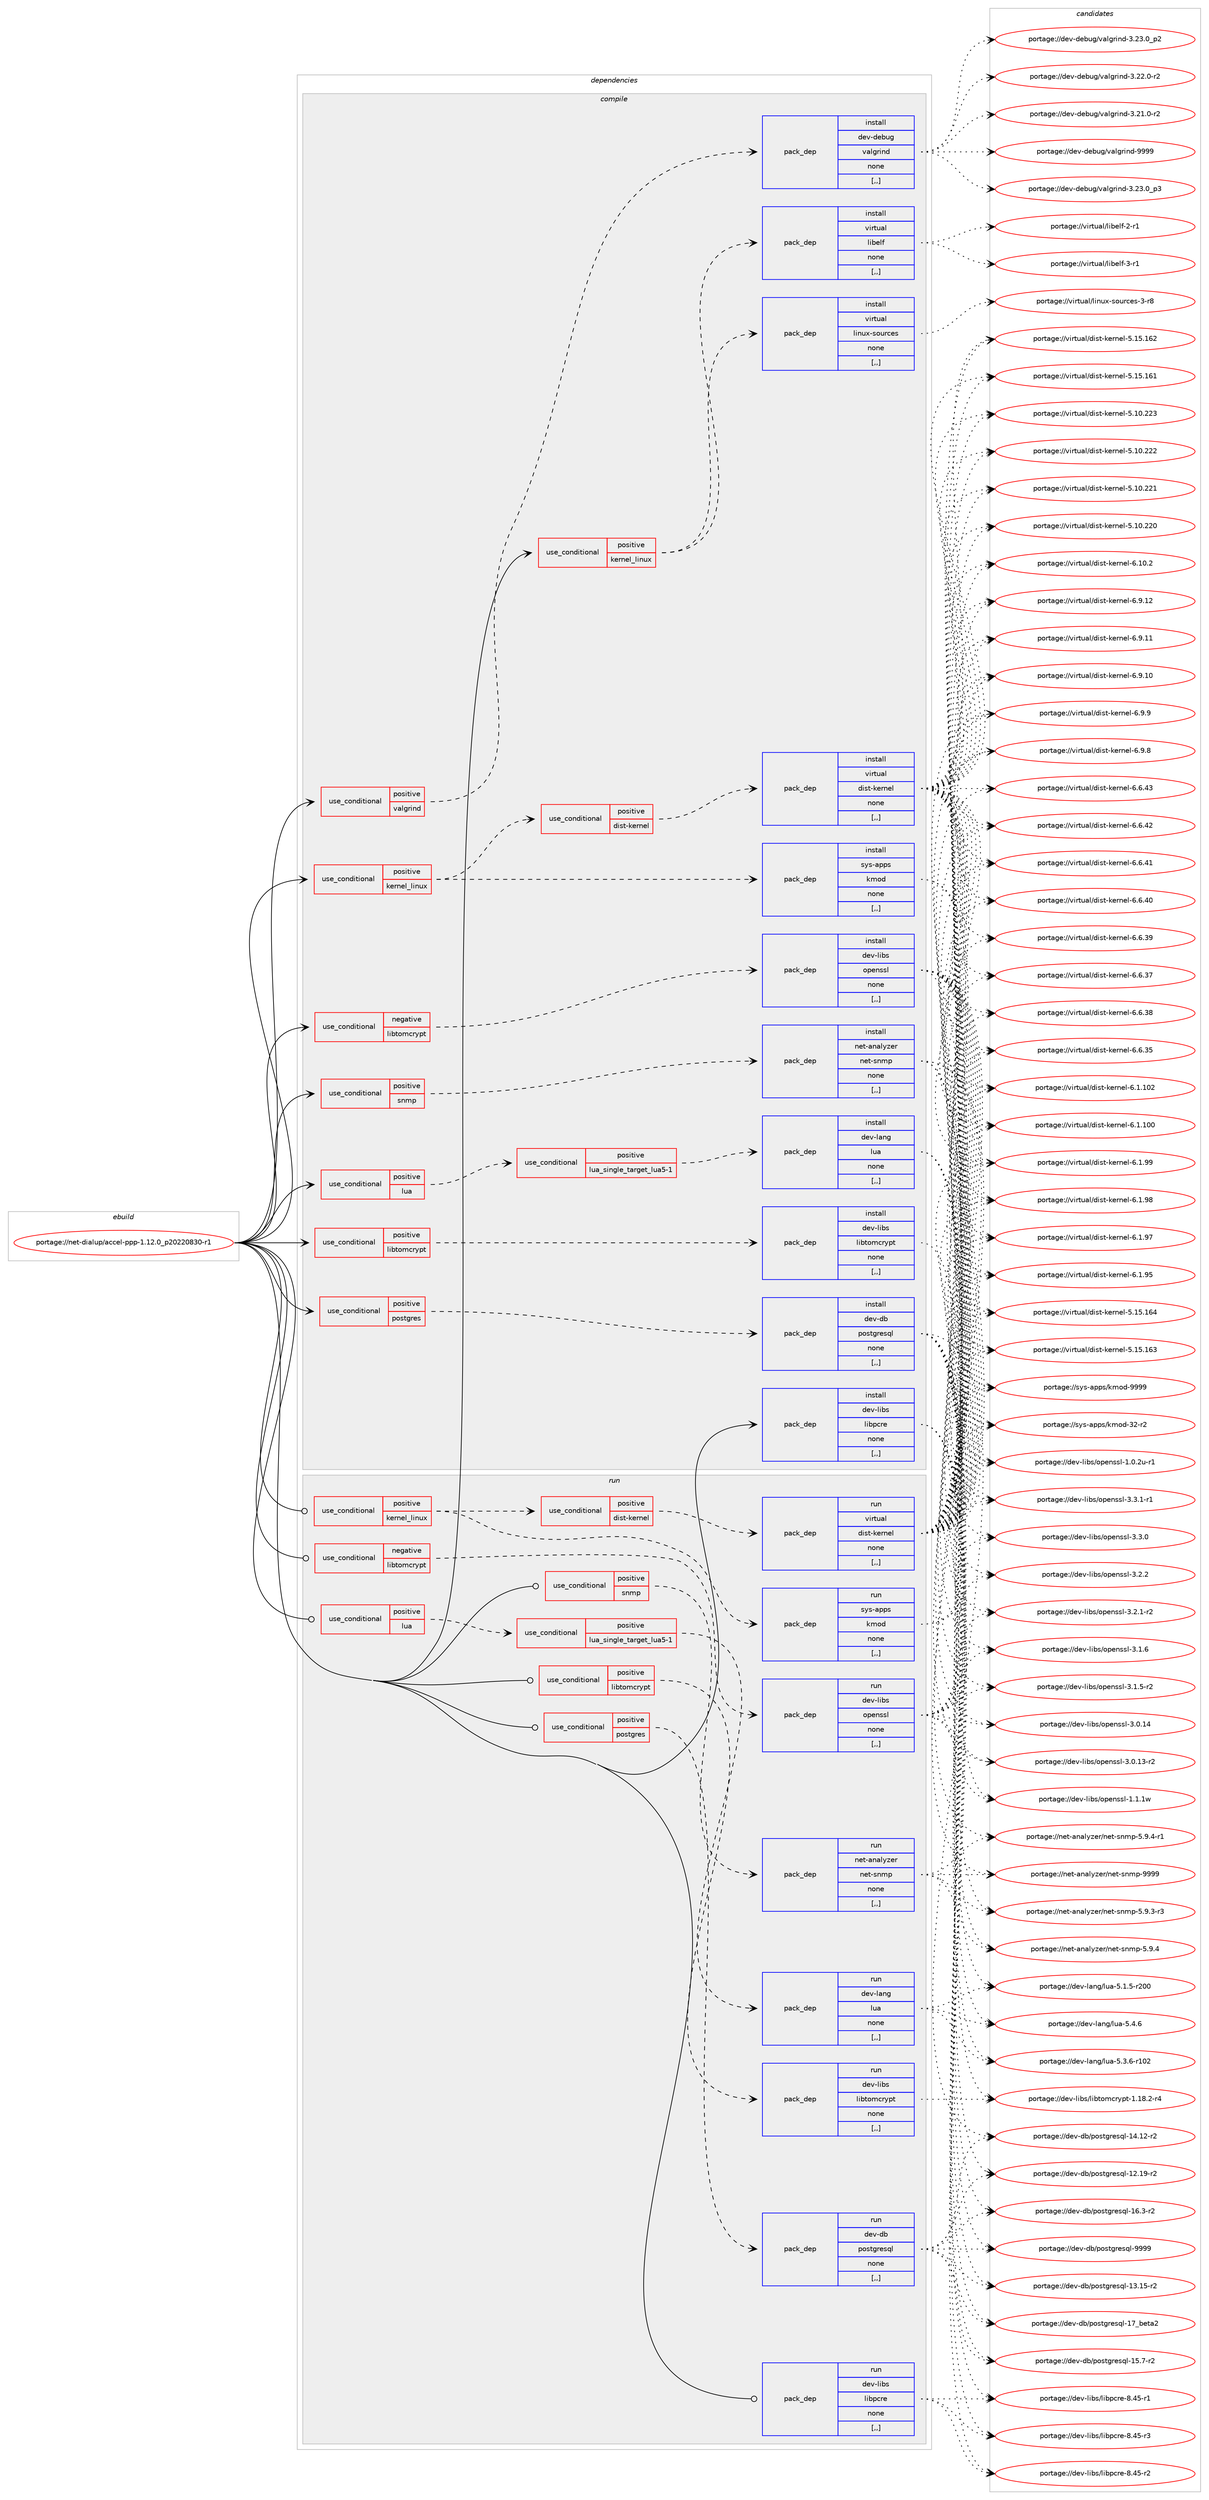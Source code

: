 digraph prolog {

# *************
# Graph options
# *************

newrank=true;
concentrate=true;
compound=true;
graph [rankdir=LR,fontname=Helvetica,fontsize=10,ranksep=1.5];#, ranksep=2.5, nodesep=0.2];
edge  [arrowhead=vee];
node  [fontname=Helvetica,fontsize=10];

# **********
# The ebuild
# **********

subgraph cluster_leftcol {
color=gray;
label=<<i>ebuild</i>>;
id [label="portage://net-dialup/accel-ppp-1.12.0_p20220830-r1", color=red, width=4, href="../net-dialup/accel-ppp-1.12.0_p20220830-r1.svg"];
}

# ****************
# The dependencies
# ****************

subgraph cluster_midcol {
color=gray;
label=<<i>dependencies</i>>;
subgraph cluster_compile {
fillcolor="#eeeeee";
style=filled;
label=<<i>compile</i>>;
subgraph cond88993 {
dependency344004 [label=<<TABLE BORDER="0" CELLBORDER="1" CELLSPACING="0" CELLPADDING="4"><TR><TD ROWSPAN="3" CELLPADDING="10">use_conditional</TD></TR><TR><TD>negative</TD></TR><TR><TD>libtomcrypt</TD></TR></TABLE>>, shape=none, color=red];
subgraph pack252420 {
dependency344005 [label=<<TABLE BORDER="0" CELLBORDER="1" CELLSPACING="0" CELLPADDING="4" WIDTH="220"><TR><TD ROWSPAN="6" CELLPADDING="30">pack_dep</TD></TR><TR><TD WIDTH="110">install</TD></TR><TR><TD>dev-libs</TD></TR><TR><TD>openssl</TD></TR><TR><TD>none</TD></TR><TR><TD>[,,]</TD></TR></TABLE>>, shape=none, color=blue];
}
dependency344004:e -> dependency344005:w [weight=20,style="dashed",arrowhead="vee"];
}
id:e -> dependency344004:w [weight=20,style="solid",arrowhead="vee"];
subgraph cond88994 {
dependency344006 [label=<<TABLE BORDER="0" CELLBORDER="1" CELLSPACING="0" CELLPADDING="4"><TR><TD ROWSPAN="3" CELLPADDING="10">use_conditional</TD></TR><TR><TD>positive</TD></TR><TR><TD>kernel_linux</TD></TR></TABLE>>, shape=none, color=red];
subgraph pack252421 {
dependency344007 [label=<<TABLE BORDER="0" CELLBORDER="1" CELLSPACING="0" CELLPADDING="4" WIDTH="220"><TR><TD ROWSPAN="6" CELLPADDING="30">pack_dep</TD></TR><TR><TD WIDTH="110">install</TD></TR><TR><TD>sys-apps</TD></TR><TR><TD>kmod</TD></TR><TR><TD>none</TD></TR><TR><TD>[,,]</TD></TR></TABLE>>, shape=none, color=blue];
}
dependency344006:e -> dependency344007:w [weight=20,style="dashed",arrowhead="vee"];
subgraph cond88995 {
dependency344008 [label=<<TABLE BORDER="0" CELLBORDER="1" CELLSPACING="0" CELLPADDING="4"><TR><TD ROWSPAN="3" CELLPADDING="10">use_conditional</TD></TR><TR><TD>positive</TD></TR><TR><TD>dist-kernel</TD></TR></TABLE>>, shape=none, color=red];
subgraph pack252422 {
dependency344009 [label=<<TABLE BORDER="0" CELLBORDER="1" CELLSPACING="0" CELLPADDING="4" WIDTH="220"><TR><TD ROWSPAN="6" CELLPADDING="30">pack_dep</TD></TR><TR><TD WIDTH="110">install</TD></TR><TR><TD>virtual</TD></TR><TR><TD>dist-kernel</TD></TR><TR><TD>none</TD></TR><TR><TD>[,,]</TD></TR></TABLE>>, shape=none, color=blue];
}
dependency344008:e -> dependency344009:w [weight=20,style="dashed",arrowhead="vee"];
}
dependency344006:e -> dependency344008:w [weight=20,style="dashed",arrowhead="vee"];
}
id:e -> dependency344006:w [weight=20,style="solid",arrowhead="vee"];
subgraph cond88996 {
dependency344010 [label=<<TABLE BORDER="0" CELLBORDER="1" CELLSPACING="0" CELLPADDING="4"><TR><TD ROWSPAN="3" CELLPADDING="10">use_conditional</TD></TR><TR><TD>positive</TD></TR><TR><TD>kernel_linux</TD></TR></TABLE>>, shape=none, color=red];
subgraph pack252423 {
dependency344011 [label=<<TABLE BORDER="0" CELLBORDER="1" CELLSPACING="0" CELLPADDING="4" WIDTH="220"><TR><TD ROWSPAN="6" CELLPADDING="30">pack_dep</TD></TR><TR><TD WIDTH="110">install</TD></TR><TR><TD>virtual</TD></TR><TR><TD>linux-sources</TD></TR><TR><TD>none</TD></TR><TR><TD>[,,]</TD></TR></TABLE>>, shape=none, color=blue];
}
dependency344010:e -> dependency344011:w [weight=20,style="dashed",arrowhead="vee"];
subgraph pack252424 {
dependency344012 [label=<<TABLE BORDER="0" CELLBORDER="1" CELLSPACING="0" CELLPADDING="4" WIDTH="220"><TR><TD ROWSPAN="6" CELLPADDING="30">pack_dep</TD></TR><TR><TD WIDTH="110">install</TD></TR><TR><TD>virtual</TD></TR><TR><TD>libelf</TD></TR><TR><TD>none</TD></TR><TR><TD>[,,]</TD></TR></TABLE>>, shape=none, color=blue];
}
dependency344010:e -> dependency344012:w [weight=20,style="dashed",arrowhead="vee"];
}
id:e -> dependency344010:w [weight=20,style="solid",arrowhead="vee"];
subgraph cond88997 {
dependency344013 [label=<<TABLE BORDER="0" CELLBORDER="1" CELLSPACING="0" CELLPADDING="4"><TR><TD ROWSPAN="3" CELLPADDING="10">use_conditional</TD></TR><TR><TD>positive</TD></TR><TR><TD>libtomcrypt</TD></TR></TABLE>>, shape=none, color=red];
subgraph pack252425 {
dependency344014 [label=<<TABLE BORDER="0" CELLBORDER="1" CELLSPACING="0" CELLPADDING="4" WIDTH="220"><TR><TD ROWSPAN="6" CELLPADDING="30">pack_dep</TD></TR><TR><TD WIDTH="110">install</TD></TR><TR><TD>dev-libs</TD></TR><TR><TD>libtomcrypt</TD></TR><TR><TD>none</TD></TR><TR><TD>[,,]</TD></TR></TABLE>>, shape=none, color=blue];
}
dependency344013:e -> dependency344014:w [weight=20,style="dashed",arrowhead="vee"];
}
id:e -> dependency344013:w [weight=20,style="solid",arrowhead="vee"];
subgraph cond88998 {
dependency344015 [label=<<TABLE BORDER="0" CELLBORDER="1" CELLSPACING="0" CELLPADDING="4"><TR><TD ROWSPAN="3" CELLPADDING="10">use_conditional</TD></TR><TR><TD>positive</TD></TR><TR><TD>lua</TD></TR></TABLE>>, shape=none, color=red];
subgraph cond88999 {
dependency344016 [label=<<TABLE BORDER="0" CELLBORDER="1" CELLSPACING="0" CELLPADDING="4"><TR><TD ROWSPAN="3" CELLPADDING="10">use_conditional</TD></TR><TR><TD>positive</TD></TR><TR><TD>lua_single_target_lua5-1</TD></TR></TABLE>>, shape=none, color=red];
subgraph pack252426 {
dependency344017 [label=<<TABLE BORDER="0" CELLBORDER="1" CELLSPACING="0" CELLPADDING="4" WIDTH="220"><TR><TD ROWSPAN="6" CELLPADDING="30">pack_dep</TD></TR><TR><TD WIDTH="110">install</TD></TR><TR><TD>dev-lang</TD></TR><TR><TD>lua</TD></TR><TR><TD>none</TD></TR><TR><TD>[,,]</TD></TR></TABLE>>, shape=none, color=blue];
}
dependency344016:e -> dependency344017:w [weight=20,style="dashed",arrowhead="vee"];
}
dependency344015:e -> dependency344016:w [weight=20,style="dashed",arrowhead="vee"];
}
id:e -> dependency344015:w [weight=20,style="solid",arrowhead="vee"];
subgraph cond89000 {
dependency344018 [label=<<TABLE BORDER="0" CELLBORDER="1" CELLSPACING="0" CELLPADDING="4"><TR><TD ROWSPAN="3" CELLPADDING="10">use_conditional</TD></TR><TR><TD>positive</TD></TR><TR><TD>postgres</TD></TR></TABLE>>, shape=none, color=red];
subgraph pack252427 {
dependency344019 [label=<<TABLE BORDER="0" CELLBORDER="1" CELLSPACING="0" CELLPADDING="4" WIDTH="220"><TR><TD ROWSPAN="6" CELLPADDING="30">pack_dep</TD></TR><TR><TD WIDTH="110">install</TD></TR><TR><TD>dev-db</TD></TR><TR><TD>postgresql</TD></TR><TR><TD>none</TD></TR><TR><TD>[,,]</TD></TR></TABLE>>, shape=none, color=blue];
}
dependency344018:e -> dependency344019:w [weight=20,style="dashed",arrowhead="vee"];
}
id:e -> dependency344018:w [weight=20,style="solid",arrowhead="vee"];
subgraph cond89001 {
dependency344020 [label=<<TABLE BORDER="0" CELLBORDER="1" CELLSPACING="0" CELLPADDING="4"><TR><TD ROWSPAN="3" CELLPADDING="10">use_conditional</TD></TR><TR><TD>positive</TD></TR><TR><TD>snmp</TD></TR></TABLE>>, shape=none, color=red];
subgraph pack252428 {
dependency344021 [label=<<TABLE BORDER="0" CELLBORDER="1" CELLSPACING="0" CELLPADDING="4" WIDTH="220"><TR><TD ROWSPAN="6" CELLPADDING="30">pack_dep</TD></TR><TR><TD WIDTH="110">install</TD></TR><TR><TD>net-analyzer</TD></TR><TR><TD>net-snmp</TD></TR><TR><TD>none</TD></TR><TR><TD>[,,]</TD></TR></TABLE>>, shape=none, color=blue];
}
dependency344020:e -> dependency344021:w [weight=20,style="dashed",arrowhead="vee"];
}
id:e -> dependency344020:w [weight=20,style="solid",arrowhead="vee"];
subgraph cond89002 {
dependency344022 [label=<<TABLE BORDER="0" CELLBORDER="1" CELLSPACING="0" CELLPADDING="4"><TR><TD ROWSPAN="3" CELLPADDING="10">use_conditional</TD></TR><TR><TD>positive</TD></TR><TR><TD>valgrind</TD></TR></TABLE>>, shape=none, color=red];
subgraph pack252429 {
dependency344023 [label=<<TABLE BORDER="0" CELLBORDER="1" CELLSPACING="0" CELLPADDING="4" WIDTH="220"><TR><TD ROWSPAN="6" CELLPADDING="30">pack_dep</TD></TR><TR><TD WIDTH="110">install</TD></TR><TR><TD>dev-debug</TD></TR><TR><TD>valgrind</TD></TR><TR><TD>none</TD></TR><TR><TD>[,,]</TD></TR></TABLE>>, shape=none, color=blue];
}
dependency344022:e -> dependency344023:w [weight=20,style="dashed",arrowhead="vee"];
}
id:e -> dependency344022:w [weight=20,style="solid",arrowhead="vee"];
subgraph pack252430 {
dependency344024 [label=<<TABLE BORDER="0" CELLBORDER="1" CELLSPACING="0" CELLPADDING="4" WIDTH="220"><TR><TD ROWSPAN="6" CELLPADDING="30">pack_dep</TD></TR><TR><TD WIDTH="110">install</TD></TR><TR><TD>dev-libs</TD></TR><TR><TD>libpcre</TD></TR><TR><TD>none</TD></TR><TR><TD>[,,]</TD></TR></TABLE>>, shape=none, color=blue];
}
id:e -> dependency344024:w [weight=20,style="solid",arrowhead="vee"];
}
subgraph cluster_compileandrun {
fillcolor="#eeeeee";
style=filled;
label=<<i>compile and run</i>>;
}
subgraph cluster_run {
fillcolor="#eeeeee";
style=filled;
label=<<i>run</i>>;
subgraph cond89003 {
dependency344025 [label=<<TABLE BORDER="0" CELLBORDER="1" CELLSPACING="0" CELLPADDING="4"><TR><TD ROWSPAN="3" CELLPADDING="10">use_conditional</TD></TR><TR><TD>negative</TD></TR><TR><TD>libtomcrypt</TD></TR></TABLE>>, shape=none, color=red];
subgraph pack252431 {
dependency344026 [label=<<TABLE BORDER="0" CELLBORDER="1" CELLSPACING="0" CELLPADDING="4" WIDTH="220"><TR><TD ROWSPAN="6" CELLPADDING="30">pack_dep</TD></TR><TR><TD WIDTH="110">run</TD></TR><TR><TD>dev-libs</TD></TR><TR><TD>openssl</TD></TR><TR><TD>none</TD></TR><TR><TD>[,,]</TD></TR></TABLE>>, shape=none, color=blue];
}
dependency344025:e -> dependency344026:w [weight=20,style="dashed",arrowhead="vee"];
}
id:e -> dependency344025:w [weight=20,style="solid",arrowhead="odot"];
subgraph cond89004 {
dependency344027 [label=<<TABLE BORDER="0" CELLBORDER="1" CELLSPACING="0" CELLPADDING="4"><TR><TD ROWSPAN="3" CELLPADDING="10">use_conditional</TD></TR><TR><TD>positive</TD></TR><TR><TD>kernel_linux</TD></TR></TABLE>>, shape=none, color=red];
subgraph pack252432 {
dependency344028 [label=<<TABLE BORDER="0" CELLBORDER="1" CELLSPACING="0" CELLPADDING="4" WIDTH="220"><TR><TD ROWSPAN="6" CELLPADDING="30">pack_dep</TD></TR><TR><TD WIDTH="110">run</TD></TR><TR><TD>sys-apps</TD></TR><TR><TD>kmod</TD></TR><TR><TD>none</TD></TR><TR><TD>[,,]</TD></TR></TABLE>>, shape=none, color=blue];
}
dependency344027:e -> dependency344028:w [weight=20,style="dashed",arrowhead="vee"];
subgraph cond89005 {
dependency344029 [label=<<TABLE BORDER="0" CELLBORDER="1" CELLSPACING="0" CELLPADDING="4"><TR><TD ROWSPAN="3" CELLPADDING="10">use_conditional</TD></TR><TR><TD>positive</TD></TR><TR><TD>dist-kernel</TD></TR></TABLE>>, shape=none, color=red];
subgraph pack252433 {
dependency344030 [label=<<TABLE BORDER="0" CELLBORDER="1" CELLSPACING="0" CELLPADDING="4" WIDTH="220"><TR><TD ROWSPAN="6" CELLPADDING="30">pack_dep</TD></TR><TR><TD WIDTH="110">run</TD></TR><TR><TD>virtual</TD></TR><TR><TD>dist-kernel</TD></TR><TR><TD>none</TD></TR><TR><TD>[,,]</TD></TR></TABLE>>, shape=none, color=blue];
}
dependency344029:e -> dependency344030:w [weight=20,style="dashed",arrowhead="vee"];
}
dependency344027:e -> dependency344029:w [weight=20,style="dashed",arrowhead="vee"];
}
id:e -> dependency344027:w [weight=20,style="solid",arrowhead="odot"];
subgraph cond89006 {
dependency344031 [label=<<TABLE BORDER="0" CELLBORDER="1" CELLSPACING="0" CELLPADDING="4"><TR><TD ROWSPAN="3" CELLPADDING="10">use_conditional</TD></TR><TR><TD>positive</TD></TR><TR><TD>libtomcrypt</TD></TR></TABLE>>, shape=none, color=red];
subgraph pack252434 {
dependency344032 [label=<<TABLE BORDER="0" CELLBORDER="1" CELLSPACING="0" CELLPADDING="4" WIDTH="220"><TR><TD ROWSPAN="6" CELLPADDING="30">pack_dep</TD></TR><TR><TD WIDTH="110">run</TD></TR><TR><TD>dev-libs</TD></TR><TR><TD>libtomcrypt</TD></TR><TR><TD>none</TD></TR><TR><TD>[,,]</TD></TR></TABLE>>, shape=none, color=blue];
}
dependency344031:e -> dependency344032:w [weight=20,style="dashed",arrowhead="vee"];
}
id:e -> dependency344031:w [weight=20,style="solid",arrowhead="odot"];
subgraph cond89007 {
dependency344033 [label=<<TABLE BORDER="0" CELLBORDER="1" CELLSPACING="0" CELLPADDING="4"><TR><TD ROWSPAN="3" CELLPADDING="10">use_conditional</TD></TR><TR><TD>positive</TD></TR><TR><TD>lua</TD></TR></TABLE>>, shape=none, color=red];
subgraph cond89008 {
dependency344034 [label=<<TABLE BORDER="0" CELLBORDER="1" CELLSPACING="0" CELLPADDING="4"><TR><TD ROWSPAN="3" CELLPADDING="10">use_conditional</TD></TR><TR><TD>positive</TD></TR><TR><TD>lua_single_target_lua5-1</TD></TR></TABLE>>, shape=none, color=red];
subgraph pack252435 {
dependency344035 [label=<<TABLE BORDER="0" CELLBORDER="1" CELLSPACING="0" CELLPADDING="4" WIDTH="220"><TR><TD ROWSPAN="6" CELLPADDING="30">pack_dep</TD></TR><TR><TD WIDTH="110">run</TD></TR><TR><TD>dev-lang</TD></TR><TR><TD>lua</TD></TR><TR><TD>none</TD></TR><TR><TD>[,,]</TD></TR></TABLE>>, shape=none, color=blue];
}
dependency344034:e -> dependency344035:w [weight=20,style="dashed",arrowhead="vee"];
}
dependency344033:e -> dependency344034:w [weight=20,style="dashed",arrowhead="vee"];
}
id:e -> dependency344033:w [weight=20,style="solid",arrowhead="odot"];
subgraph cond89009 {
dependency344036 [label=<<TABLE BORDER="0" CELLBORDER="1" CELLSPACING="0" CELLPADDING="4"><TR><TD ROWSPAN="3" CELLPADDING="10">use_conditional</TD></TR><TR><TD>positive</TD></TR><TR><TD>postgres</TD></TR></TABLE>>, shape=none, color=red];
subgraph pack252436 {
dependency344037 [label=<<TABLE BORDER="0" CELLBORDER="1" CELLSPACING="0" CELLPADDING="4" WIDTH="220"><TR><TD ROWSPAN="6" CELLPADDING="30">pack_dep</TD></TR><TR><TD WIDTH="110">run</TD></TR><TR><TD>dev-db</TD></TR><TR><TD>postgresql</TD></TR><TR><TD>none</TD></TR><TR><TD>[,,]</TD></TR></TABLE>>, shape=none, color=blue];
}
dependency344036:e -> dependency344037:w [weight=20,style="dashed",arrowhead="vee"];
}
id:e -> dependency344036:w [weight=20,style="solid",arrowhead="odot"];
subgraph cond89010 {
dependency344038 [label=<<TABLE BORDER="0" CELLBORDER="1" CELLSPACING="0" CELLPADDING="4"><TR><TD ROWSPAN="3" CELLPADDING="10">use_conditional</TD></TR><TR><TD>positive</TD></TR><TR><TD>snmp</TD></TR></TABLE>>, shape=none, color=red];
subgraph pack252437 {
dependency344039 [label=<<TABLE BORDER="0" CELLBORDER="1" CELLSPACING="0" CELLPADDING="4" WIDTH="220"><TR><TD ROWSPAN="6" CELLPADDING="30">pack_dep</TD></TR><TR><TD WIDTH="110">run</TD></TR><TR><TD>net-analyzer</TD></TR><TR><TD>net-snmp</TD></TR><TR><TD>none</TD></TR><TR><TD>[,,]</TD></TR></TABLE>>, shape=none, color=blue];
}
dependency344038:e -> dependency344039:w [weight=20,style="dashed",arrowhead="vee"];
}
id:e -> dependency344038:w [weight=20,style="solid",arrowhead="odot"];
subgraph pack252438 {
dependency344040 [label=<<TABLE BORDER="0" CELLBORDER="1" CELLSPACING="0" CELLPADDING="4" WIDTH="220"><TR><TD ROWSPAN="6" CELLPADDING="30">pack_dep</TD></TR><TR><TD WIDTH="110">run</TD></TR><TR><TD>dev-libs</TD></TR><TR><TD>libpcre</TD></TR><TR><TD>none</TD></TR><TR><TD>[,,]</TD></TR></TABLE>>, shape=none, color=blue];
}
id:e -> dependency344040:w [weight=20,style="solid",arrowhead="odot"];
}
}

# **************
# The candidates
# **************

subgraph cluster_choices {
rank=same;
color=gray;
label=<<i>candidates</i>>;

subgraph choice252420 {
color=black;
nodesep=1;
choice1001011184510810598115471111121011101151151084551465146494511449 [label="portage://dev-libs/openssl-3.3.1-r1", color=red, width=4,href="../dev-libs/openssl-3.3.1-r1.svg"];
choice100101118451081059811547111112101110115115108455146514648 [label="portage://dev-libs/openssl-3.3.0", color=red, width=4,href="../dev-libs/openssl-3.3.0.svg"];
choice100101118451081059811547111112101110115115108455146504650 [label="portage://dev-libs/openssl-3.2.2", color=red, width=4,href="../dev-libs/openssl-3.2.2.svg"];
choice1001011184510810598115471111121011101151151084551465046494511450 [label="portage://dev-libs/openssl-3.2.1-r2", color=red, width=4,href="../dev-libs/openssl-3.2.1-r2.svg"];
choice100101118451081059811547111112101110115115108455146494654 [label="portage://dev-libs/openssl-3.1.6", color=red, width=4,href="../dev-libs/openssl-3.1.6.svg"];
choice1001011184510810598115471111121011101151151084551464946534511450 [label="portage://dev-libs/openssl-3.1.5-r2", color=red, width=4,href="../dev-libs/openssl-3.1.5-r2.svg"];
choice10010111845108105981154711111210111011511510845514648464952 [label="portage://dev-libs/openssl-3.0.14", color=red, width=4,href="../dev-libs/openssl-3.0.14.svg"];
choice100101118451081059811547111112101110115115108455146484649514511450 [label="portage://dev-libs/openssl-3.0.13-r2", color=red, width=4,href="../dev-libs/openssl-3.0.13-r2.svg"];
choice100101118451081059811547111112101110115115108454946494649119 [label="portage://dev-libs/openssl-1.1.1w", color=red, width=4,href="../dev-libs/openssl-1.1.1w.svg"];
choice1001011184510810598115471111121011101151151084549464846501174511449 [label="portage://dev-libs/openssl-1.0.2u-r1", color=red, width=4,href="../dev-libs/openssl-1.0.2u-r1.svg"];
dependency344005:e -> choice1001011184510810598115471111121011101151151084551465146494511449:w [style=dotted,weight="100"];
dependency344005:e -> choice100101118451081059811547111112101110115115108455146514648:w [style=dotted,weight="100"];
dependency344005:e -> choice100101118451081059811547111112101110115115108455146504650:w [style=dotted,weight="100"];
dependency344005:e -> choice1001011184510810598115471111121011101151151084551465046494511450:w [style=dotted,weight="100"];
dependency344005:e -> choice100101118451081059811547111112101110115115108455146494654:w [style=dotted,weight="100"];
dependency344005:e -> choice1001011184510810598115471111121011101151151084551464946534511450:w [style=dotted,weight="100"];
dependency344005:e -> choice10010111845108105981154711111210111011511510845514648464952:w [style=dotted,weight="100"];
dependency344005:e -> choice100101118451081059811547111112101110115115108455146484649514511450:w [style=dotted,weight="100"];
dependency344005:e -> choice100101118451081059811547111112101110115115108454946494649119:w [style=dotted,weight="100"];
dependency344005:e -> choice1001011184510810598115471111121011101151151084549464846501174511449:w [style=dotted,weight="100"];
}
subgraph choice252421 {
color=black;
nodesep=1;
choice1151211154597112112115471071091111004557575757 [label="portage://sys-apps/kmod-9999", color=red, width=4,href="../sys-apps/kmod-9999.svg"];
choice1151211154597112112115471071091111004551504511450 [label="portage://sys-apps/kmod-32-r2", color=red, width=4,href="../sys-apps/kmod-32-r2.svg"];
dependency344007:e -> choice1151211154597112112115471071091111004557575757:w [style=dotted,weight="100"];
dependency344007:e -> choice1151211154597112112115471071091111004551504511450:w [style=dotted,weight="100"];
}
subgraph choice252422 {
color=black;
nodesep=1;
choice11810511411611797108471001051151164510710111411010110845544649484650 [label="portage://virtual/dist-kernel-6.10.2", color=red, width=4,href="../virtual/dist-kernel-6.10.2.svg"];
choice11810511411611797108471001051151164510710111411010110845544657464950 [label="portage://virtual/dist-kernel-6.9.12", color=red, width=4,href="../virtual/dist-kernel-6.9.12.svg"];
choice11810511411611797108471001051151164510710111411010110845544657464949 [label="portage://virtual/dist-kernel-6.9.11", color=red, width=4,href="../virtual/dist-kernel-6.9.11.svg"];
choice11810511411611797108471001051151164510710111411010110845544657464948 [label="portage://virtual/dist-kernel-6.9.10", color=red, width=4,href="../virtual/dist-kernel-6.9.10.svg"];
choice118105114116117971084710010511511645107101114110101108455446574657 [label="portage://virtual/dist-kernel-6.9.9", color=red, width=4,href="../virtual/dist-kernel-6.9.9.svg"];
choice118105114116117971084710010511511645107101114110101108455446574656 [label="portage://virtual/dist-kernel-6.9.8", color=red, width=4,href="../virtual/dist-kernel-6.9.8.svg"];
choice11810511411611797108471001051151164510710111411010110845544654465251 [label="portage://virtual/dist-kernel-6.6.43", color=red, width=4,href="../virtual/dist-kernel-6.6.43.svg"];
choice11810511411611797108471001051151164510710111411010110845544654465250 [label="portage://virtual/dist-kernel-6.6.42", color=red, width=4,href="../virtual/dist-kernel-6.6.42.svg"];
choice11810511411611797108471001051151164510710111411010110845544654465249 [label="portage://virtual/dist-kernel-6.6.41", color=red, width=4,href="../virtual/dist-kernel-6.6.41.svg"];
choice11810511411611797108471001051151164510710111411010110845544654465248 [label="portage://virtual/dist-kernel-6.6.40", color=red, width=4,href="../virtual/dist-kernel-6.6.40.svg"];
choice11810511411611797108471001051151164510710111411010110845544654465157 [label="portage://virtual/dist-kernel-6.6.39", color=red, width=4,href="../virtual/dist-kernel-6.6.39.svg"];
choice11810511411611797108471001051151164510710111411010110845544654465156 [label="portage://virtual/dist-kernel-6.6.38", color=red, width=4,href="../virtual/dist-kernel-6.6.38.svg"];
choice11810511411611797108471001051151164510710111411010110845544654465155 [label="portage://virtual/dist-kernel-6.6.37", color=red, width=4,href="../virtual/dist-kernel-6.6.37.svg"];
choice11810511411611797108471001051151164510710111411010110845544654465153 [label="portage://virtual/dist-kernel-6.6.35", color=red, width=4,href="../virtual/dist-kernel-6.6.35.svg"];
choice1181051141161179710847100105115116451071011141101011084554464946494850 [label="portage://virtual/dist-kernel-6.1.102", color=red, width=4,href="../virtual/dist-kernel-6.1.102.svg"];
choice1181051141161179710847100105115116451071011141101011084554464946494848 [label="portage://virtual/dist-kernel-6.1.100", color=red, width=4,href="../virtual/dist-kernel-6.1.100.svg"];
choice11810511411611797108471001051151164510710111411010110845544649465757 [label="portage://virtual/dist-kernel-6.1.99", color=red, width=4,href="../virtual/dist-kernel-6.1.99.svg"];
choice11810511411611797108471001051151164510710111411010110845544649465756 [label="portage://virtual/dist-kernel-6.1.98", color=red, width=4,href="../virtual/dist-kernel-6.1.98.svg"];
choice11810511411611797108471001051151164510710111411010110845544649465755 [label="portage://virtual/dist-kernel-6.1.97", color=red, width=4,href="../virtual/dist-kernel-6.1.97.svg"];
choice11810511411611797108471001051151164510710111411010110845544649465753 [label="portage://virtual/dist-kernel-6.1.95", color=red, width=4,href="../virtual/dist-kernel-6.1.95.svg"];
choice118105114116117971084710010511511645107101114110101108455346495346495452 [label="portage://virtual/dist-kernel-5.15.164", color=red, width=4,href="../virtual/dist-kernel-5.15.164.svg"];
choice118105114116117971084710010511511645107101114110101108455346495346495451 [label="portage://virtual/dist-kernel-5.15.163", color=red, width=4,href="../virtual/dist-kernel-5.15.163.svg"];
choice118105114116117971084710010511511645107101114110101108455346495346495450 [label="portage://virtual/dist-kernel-5.15.162", color=red, width=4,href="../virtual/dist-kernel-5.15.162.svg"];
choice118105114116117971084710010511511645107101114110101108455346495346495449 [label="portage://virtual/dist-kernel-5.15.161", color=red, width=4,href="../virtual/dist-kernel-5.15.161.svg"];
choice118105114116117971084710010511511645107101114110101108455346494846505051 [label="portage://virtual/dist-kernel-5.10.223", color=red, width=4,href="../virtual/dist-kernel-5.10.223.svg"];
choice118105114116117971084710010511511645107101114110101108455346494846505050 [label="portage://virtual/dist-kernel-5.10.222", color=red, width=4,href="../virtual/dist-kernel-5.10.222.svg"];
choice118105114116117971084710010511511645107101114110101108455346494846505049 [label="portage://virtual/dist-kernel-5.10.221", color=red, width=4,href="../virtual/dist-kernel-5.10.221.svg"];
choice118105114116117971084710010511511645107101114110101108455346494846505048 [label="portage://virtual/dist-kernel-5.10.220", color=red, width=4,href="../virtual/dist-kernel-5.10.220.svg"];
dependency344009:e -> choice11810511411611797108471001051151164510710111411010110845544649484650:w [style=dotted,weight="100"];
dependency344009:e -> choice11810511411611797108471001051151164510710111411010110845544657464950:w [style=dotted,weight="100"];
dependency344009:e -> choice11810511411611797108471001051151164510710111411010110845544657464949:w [style=dotted,weight="100"];
dependency344009:e -> choice11810511411611797108471001051151164510710111411010110845544657464948:w [style=dotted,weight="100"];
dependency344009:e -> choice118105114116117971084710010511511645107101114110101108455446574657:w [style=dotted,weight="100"];
dependency344009:e -> choice118105114116117971084710010511511645107101114110101108455446574656:w [style=dotted,weight="100"];
dependency344009:e -> choice11810511411611797108471001051151164510710111411010110845544654465251:w [style=dotted,weight="100"];
dependency344009:e -> choice11810511411611797108471001051151164510710111411010110845544654465250:w [style=dotted,weight="100"];
dependency344009:e -> choice11810511411611797108471001051151164510710111411010110845544654465249:w [style=dotted,weight="100"];
dependency344009:e -> choice11810511411611797108471001051151164510710111411010110845544654465248:w [style=dotted,weight="100"];
dependency344009:e -> choice11810511411611797108471001051151164510710111411010110845544654465157:w [style=dotted,weight="100"];
dependency344009:e -> choice11810511411611797108471001051151164510710111411010110845544654465156:w [style=dotted,weight="100"];
dependency344009:e -> choice11810511411611797108471001051151164510710111411010110845544654465155:w [style=dotted,weight="100"];
dependency344009:e -> choice11810511411611797108471001051151164510710111411010110845544654465153:w [style=dotted,weight="100"];
dependency344009:e -> choice1181051141161179710847100105115116451071011141101011084554464946494850:w [style=dotted,weight="100"];
dependency344009:e -> choice1181051141161179710847100105115116451071011141101011084554464946494848:w [style=dotted,weight="100"];
dependency344009:e -> choice11810511411611797108471001051151164510710111411010110845544649465757:w [style=dotted,weight="100"];
dependency344009:e -> choice11810511411611797108471001051151164510710111411010110845544649465756:w [style=dotted,weight="100"];
dependency344009:e -> choice11810511411611797108471001051151164510710111411010110845544649465755:w [style=dotted,weight="100"];
dependency344009:e -> choice11810511411611797108471001051151164510710111411010110845544649465753:w [style=dotted,weight="100"];
dependency344009:e -> choice118105114116117971084710010511511645107101114110101108455346495346495452:w [style=dotted,weight="100"];
dependency344009:e -> choice118105114116117971084710010511511645107101114110101108455346495346495451:w [style=dotted,weight="100"];
dependency344009:e -> choice118105114116117971084710010511511645107101114110101108455346495346495450:w [style=dotted,weight="100"];
dependency344009:e -> choice118105114116117971084710010511511645107101114110101108455346495346495449:w [style=dotted,weight="100"];
dependency344009:e -> choice118105114116117971084710010511511645107101114110101108455346494846505051:w [style=dotted,weight="100"];
dependency344009:e -> choice118105114116117971084710010511511645107101114110101108455346494846505050:w [style=dotted,weight="100"];
dependency344009:e -> choice118105114116117971084710010511511645107101114110101108455346494846505049:w [style=dotted,weight="100"];
dependency344009:e -> choice118105114116117971084710010511511645107101114110101108455346494846505048:w [style=dotted,weight="100"];
}
subgraph choice252423 {
color=black;
nodesep=1;
choice1181051141161179710847108105110117120451151111171149910111545514511456 [label="portage://virtual/linux-sources-3-r8", color=red, width=4,href="../virtual/linux-sources-3-r8.svg"];
dependency344011:e -> choice1181051141161179710847108105110117120451151111171149910111545514511456:w [style=dotted,weight="100"];
}
subgraph choice252424 {
color=black;
nodesep=1;
choice11810511411611797108471081059810110810245514511449 [label="portage://virtual/libelf-3-r1", color=red, width=4,href="../virtual/libelf-3-r1.svg"];
choice11810511411611797108471081059810110810245504511449 [label="portage://virtual/libelf-2-r1", color=red, width=4,href="../virtual/libelf-2-r1.svg"];
dependency344012:e -> choice11810511411611797108471081059810110810245514511449:w [style=dotted,weight="100"];
dependency344012:e -> choice11810511411611797108471081059810110810245504511449:w [style=dotted,weight="100"];
}
subgraph choice252425 {
color=black;
nodesep=1;
choice1001011184510810598115471081059811611110999114121112116454946495646504511452 [label="portage://dev-libs/libtomcrypt-1.18.2-r4", color=red, width=4,href="../dev-libs/libtomcrypt-1.18.2-r4.svg"];
dependency344014:e -> choice1001011184510810598115471081059811611110999114121112116454946495646504511452:w [style=dotted,weight="100"];
}
subgraph choice252426 {
color=black;
nodesep=1;
choice10010111845108971101034710811797455346524654 [label="portage://dev-lang/lua-5.4.6", color=red, width=4,href="../dev-lang/lua-5.4.6.svg"];
choice1001011184510897110103471081179745534651465445114494850 [label="portage://dev-lang/lua-5.3.6-r102", color=red, width=4,href="../dev-lang/lua-5.3.6-r102.svg"];
choice1001011184510897110103471081179745534649465345114504848 [label="portage://dev-lang/lua-5.1.5-r200", color=red, width=4,href="../dev-lang/lua-5.1.5-r200.svg"];
dependency344017:e -> choice10010111845108971101034710811797455346524654:w [style=dotted,weight="100"];
dependency344017:e -> choice1001011184510897110103471081179745534651465445114494850:w [style=dotted,weight="100"];
dependency344017:e -> choice1001011184510897110103471081179745534649465345114504848:w [style=dotted,weight="100"];
}
subgraph choice252427 {
color=black;
nodesep=1;
choice1001011184510098471121111151161031141011151131084557575757 [label="portage://dev-db/postgresql-9999", color=red, width=4,href="../dev-db/postgresql-9999.svg"];
choice10010111845100984711211111511610311410111511310845495595981011169750 [label="portage://dev-db/postgresql-17_beta2", color=red, width=4,href="../dev-db/postgresql-17_beta2.svg"];
choice10010111845100984711211111511610311410111511310845495446514511450 [label="portage://dev-db/postgresql-16.3-r2", color=red, width=4,href="../dev-db/postgresql-16.3-r2.svg"];
choice10010111845100984711211111511610311410111511310845495346554511450 [label="portage://dev-db/postgresql-15.7-r2", color=red, width=4,href="../dev-db/postgresql-15.7-r2.svg"];
choice1001011184510098471121111151161031141011151131084549524649504511450 [label="portage://dev-db/postgresql-14.12-r2", color=red, width=4,href="../dev-db/postgresql-14.12-r2.svg"];
choice1001011184510098471121111151161031141011151131084549514649534511450 [label="portage://dev-db/postgresql-13.15-r2", color=red, width=4,href="../dev-db/postgresql-13.15-r2.svg"];
choice1001011184510098471121111151161031141011151131084549504649574511450 [label="portage://dev-db/postgresql-12.19-r2", color=red, width=4,href="../dev-db/postgresql-12.19-r2.svg"];
dependency344019:e -> choice1001011184510098471121111151161031141011151131084557575757:w [style=dotted,weight="100"];
dependency344019:e -> choice10010111845100984711211111511610311410111511310845495595981011169750:w [style=dotted,weight="100"];
dependency344019:e -> choice10010111845100984711211111511610311410111511310845495446514511450:w [style=dotted,weight="100"];
dependency344019:e -> choice10010111845100984711211111511610311410111511310845495346554511450:w [style=dotted,weight="100"];
dependency344019:e -> choice1001011184510098471121111151161031141011151131084549524649504511450:w [style=dotted,weight="100"];
dependency344019:e -> choice1001011184510098471121111151161031141011151131084549514649534511450:w [style=dotted,weight="100"];
dependency344019:e -> choice1001011184510098471121111151161031141011151131084549504649574511450:w [style=dotted,weight="100"];
}
subgraph choice252428 {
color=black;
nodesep=1;
choice11010111645971109710812112210111447110101116451151101091124557575757 [label="portage://net-analyzer/net-snmp-9999", color=red, width=4,href="../net-analyzer/net-snmp-9999.svg"];
choice11010111645971109710812112210111447110101116451151101091124553465746524511449 [label="portage://net-analyzer/net-snmp-5.9.4-r1", color=red, width=4,href="../net-analyzer/net-snmp-5.9.4-r1.svg"];
choice1101011164597110971081211221011144711010111645115110109112455346574652 [label="portage://net-analyzer/net-snmp-5.9.4", color=red, width=4,href="../net-analyzer/net-snmp-5.9.4.svg"];
choice11010111645971109710812112210111447110101116451151101091124553465746514511451 [label="portage://net-analyzer/net-snmp-5.9.3-r3", color=red, width=4,href="../net-analyzer/net-snmp-5.9.3-r3.svg"];
dependency344021:e -> choice11010111645971109710812112210111447110101116451151101091124557575757:w [style=dotted,weight="100"];
dependency344021:e -> choice11010111645971109710812112210111447110101116451151101091124553465746524511449:w [style=dotted,weight="100"];
dependency344021:e -> choice1101011164597110971081211221011144711010111645115110109112455346574652:w [style=dotted,weight="100"];
dependency344021:e -> choice11010111645971109710812112210111447110101116451151101091124553465746514511451:w [style=dotted,weight="100"];
}
subgraph choice252429 {
color=black;
nodesep=1;
choice100101118451001019811710347118971081031141051101004557575757 [label="portage://dev-debug/valgrind-9999", color=red, width=4,href="../dev-debug/valgrind-9999.svg"];
choice10010111845100101981171034711897108103114105110100455146505146489511251 [label="portage://dev-debug/valgrind-3.23.0_p3", color=red, width=4,href="../dev-debug/valgrind-3.23.0_p3.svg"];
choice10010111845100101981171034711897108103114105110100455146505146489511250 [label="portage://dev-debug/valgrind-3.23.0_p2", color=red, width=4,href="../dev-debug/valgrind-3.23.0_p2.svg"];
choice10010111845100101981171034711897108103114105110100455146505046484511450 [label="portage://dev-debug/valgrind-3.22.0-r2", color=red, width=4,href="../dev-debug/valgrind-3.22.0-r2.svg"];
choice10010111845100101981171034711897108103114105110100455146504946484511450 [label="portage://dev-debug/valgrind-3.21.0-r2", color=red, width=4,href="../dev-debug/valgrind-3.21.0-r2.svg"];
dependency344023:e -> choice100101118451001019811710347118971081031141051101004557575757:w [style=dotted,weight="100"];
dependency344023:e -> choice10010111845100101981171034711897108103114105110100455146505146489511251:w [style=dotted,weight="100"];
dependency344023:e -> choice10010111845100101981171034711897108103114105110100455146505146489511250:w [style=dotted,weight="100"];
dependency344023:e -> choice10010111845100101981171034711897108103114105110100455146505046484511450:w [style=dotted,weight="100"];
dependency344023:e -> choice10010111845100101981171034711897108103114105110100455146504946484511450:w [style=dotted,weight="100"];
}
subgraph choice252430 {
color=black;
nodesep=1;
choice100101118451081059811547108105981129911410145564652534511451 [label="portage://dev-libs/libpcre-8.45-r3", color=red, width=4,href="../dev-libs/libpcre-8.45-r3.svg"];
choice100101118451081059811547108105981129911410145564652534511450 [label="portage://dev-libs/libpcre-8.45-r2", color=red, width=4,href="../dev-libs/libpcre-8.45-r2.svg"];
choice100101118451081059811547108105981129911410145564652534511449 [label="portage://dev-libs/libpcre-8.45-r1", color=red, width=4,href="../dev-libs/libpcre-8.45-r1.svg"];
dependency344024:e -> choice100101118451081059811547108105981129911410145564652534511451:w [style=dotted,weight="100"];
dependency344024:e -> choice100101118451081059811547108105981129911410145564652534511450:w [style=dotted,weight="100"];
dependency344024:e -> choice100101118451081059811547108105981129911410145564652534511449:w [style=dotted,weight="100"];
}
subgraph choice252431 {
color=black;
nodesep=1;
choice1001011184510810598115471111121011101151151084551465146494511449 [label="portage://dev-libs/openssl-3.3.1-r1", color=red, width=4,href="../dev-libs/openssl-3.3.1-r1.svg"];
choice100101118451081059811547111112101110115115108455146514648 [label="portage://dev-libs/openssl-3.3.0", color=red, width=4,href="../dev-libs/openssl-3.3.0.svg"];
choice100101118451081059811547111112101110115115108455146504650 [label="portage://dev-libs/openssl-3.2.2", color=red, width=4,href="../dev-libs/openssl-3.2.2.svg"];
choice1001011184510810598115471111121011101151151084551465046494511450 [label="portage://dev-libs/openssl-3.2.1-r2", color=red, width=4,href="../dev-libs/openssl-3.2.1-r2.svg"];
choice100101118451081059811547111112101110115115108455146494654 [label="portage://dev-libs/openssl-3.1.6", color=red, width=4,href="../dev-libs/openssl-3.1.6.svg"];
choice1001011184510810598115471111121011101151151084551464946534511450 [label="portage://dev-libs/openssl-3.1.5-r2", color=red, width=4,href="../dev-libs/openssl-3.1.5-r2.svg"];
choice10010111845108105981154711111210111011511510845514648464952 [label="portage://dev-libs/openssl-3.0.14", color=red, width=4,href="../dev-libs/openssl-3.0.14.svg"];
choice100101118451081059811547111112101110115115108455146484649514511450 [label="portage://dev-libs/openssl-3.0.13-r2", color=red, width=4,href="../dev-libs/openssl-3.0.13-r2.svg"];
choice100101118451081059811547111112101110115115108454946494649119 [label="portage://dev-libs/openssl-1.1.1w", color=red, width=4,href="../dev-libs/openssl-1.1.1w.svg"];
choice1001011184510810598115471111121011101151151084549464846501174511449 [label="portage://dev-libs/openssl-1.0.2u-r1", color=red, width=4,href="../dev-libs/openssl-1.0.2u-r1.svg"];
dependency344026:e -> choice1001011184510810598115471111121011101151151084551465146494511449:w [style=dotted,weight="100"];
dependency344026:e -> choice100101118451081059811547111112101110115115108455146514648:w [style=dotted,weight="100"];
dependency344026:e -> choice100101118451081059811547111112101110115115108455146504650:w [style=dotted,weight="100"];
dependency344026:e -> choice1001011184510810598115471111121011101151151084551465046494511450:w [style=dotted,weight="100"];
dependency344026:e -> choice100101118451081059811547111112101110115115108455146494654:w [style=dotted,weight="100"];
dependency344026:e -> choice1001011184510810598115471111121011101151151084551464946534511450:w [style=dotted,weight="100"];
dependency344026:e -> choice10010111845108105981154711111210111011511510845514648464952:w [style=dotted,weight="100"];
dependency344026:e -> choice100101118451081059811547111112101110115115108455146484649514511450:w [style=dotted,weight="100"];
dependency344026:e -> choice100101118451081059811547111112101110115115108454946494649119:w [style=dotted,weight="100"];
dependency344026:e -> choice1001011184510810598115471111121011101151151084549464846501174511449:w [style=dotted,weight="100"];
}
subgraph choice252432 {
color=black;
nodesep=1;
choice1151211154597112112115471071091111004557575757 [label="portage://sys-apps/kmod-9999", color=red, width=4,href="../sys-apps/kmod-9999.svg"];
choice1151211154597112112115471071091111004551504511450 [label="portage://sys-apps/kmod-32-r2", color=red, width=4,href="../sys-apps/kmod-32-r2.svg"];
dependency344028:e -> choice1151211154597112112115471071091111004557575757:w [style=dotted,weight="100"];
dependency344028:e -> choice1151211154597112112115471071091111004551504511450:w [style=dotted,weight="100"];
}
subgraph choice252433 {
color=black;
nodesep=1;
choice11810511411611797108471001051151164510710111411010110845544649484650 [label="portage://virtual/dist-kernel-6.10.2", color=red, width=4,href="../virtual/dist-kernel-6.10.2.svg"];
choice11810511411611797108471001051151164510710111411010110845544657464950 [label="portage://virtual/dist-kernel-6.9.12", color=red, width=4,href="../virtual/dist-kernel-6.9.12.svg"];
choice11810511411611797108471001051151164510710111411010110845544657464949 [label="portage://virtual/dist-kernel-6.9.11", color=red, width=4,href="../virtual/dist-kernel-6.9.11.svg"];
choice11810511411611797108471001051151164510710111411010110845544657464948 [label="portage://virtual/dist-kernel-6.9.10", color=red, width=4,href="../virtual/dist-kernel-6.9.10.svg"];
choice118105114116117971084710010511511645107101114110101108455446574657 [label="portage://virtual/dist-kernel-6.9.9", color=red, width=4,href="../virtual/dist-kernel-6.9.9.svg"];
choice118105114116117971084710010511511645107101114110101108455446574656 [label="portage://virtual/dist-kernel-6.9.8", color=red, width=4,href="../virtual/dist-kernel-6.9.8.svg"];
choice11810511411611797108471001051151164510710111411010110845544654465251 [label="portage://virtual/dist-kernel-6.6.43", color=red, width=4,href="../virtual/dist-kernel-6.6.43.svg"];
choice11810511411611797108471001051151164510710111411010110845544654465250 [label="portage://virtual/dist-kernel-6.6.42", color=red, width=4,href="../virtual/dist-kernel-6.6.42.svg"];
choice11810511411611797108471001051151164510710111411010110845544654465249 [label="portage://virtual/dist-kernel-6.6.41", color=red, width=4,href="../virtual/dist-kernel-6.6.41.svg"];
choice11810511411611797108471001051151164510710111411010110845544654465248 [label="portage://virtual/dist-kernel-6.6.40", color=red, width=4,href="../virtual/dist-kernel-6.6.40.svg"];
choice11810511411611797108471001051151164510710111411010110845544654465157 [label="portage://virtual/dist-kernel-6.6.39", color=red, width=4,href="../virtual/dist-kernel-6.6.39.svg"];
choice11810511411611797108471001051151164510710111411010110845544654465156 [label="portage://virtual/dist-kernel-6.6.38", color=red, width=4,href="../virtual/dist-kernel-6.6.38.svg"];
choice11810511411611797108471001051151164510710111411010110845544654465155 [label="portage://virtual/dist-kernel-6.6.37", color=red, width=4,href="../virtual/dist-kernel-6.6.37.svg"];
choice11810511411611797108471001051151164510710111411010110845544654465153 [label="portage://virtual/dist-kernel-6.6.35", color=red, width=4,href="../virtual/dist-kernel-6.6.35.svg"];
choice1181051141161179710847100105115116451071011141101011084554464946494850 [label="portage://virtual/dist-kernel-6.1.102", color=red, width=4,href="../virtual/dist-kernel-6.1.102.svg"];
choice1181051141161179710847100105115116451071011141101011084554464946494848 [label="portage://virtual/dist-kernel-6.1.100", color=red, width=4,href="../virtual/dist-kernel-6.1.100.svg"];
choice11810511411611797108471001051151164510710111411010110845544649465757 [label="portage://virtual/dist-kernel-6.1.99", color=red, width=4,href="../virtual/dist-kernel-6.1.99.svg"];
choice11810511411611797108471001051151164510710111411010110845544649465756 [label="portage://virtual/dist-kernel-6.1.98", color=red, width=4,href="../virtual/dist-kernel-6.1.98.svg"];
choice11810511411611797108471001051151164510710111411010110845544649465755 [label="portage://virtual/dist-kernel-6.1.97", color=red, width=4,href="../virtual/dist-kernel-6.1.97.svg"];
choice11810511411611797108471001051151164510710111411010110845544649465753 [label="portage://virtual/dist-kernel-6.1.95", color=red, width=4,href="../virtual/dist-kernel-6.1.95.svg"];
choice118105114116117971084710010511511645107101114110101108455346495346495452 [label="portage://virtual/dist-kernel-5.15.164", color=red, width=4,href="../virtual/dist-kernel-5.15.164.svg"];
choice118105114116117971084710010511511645107101114110101108455346495346495451 [label="portage://virtual/dist-kernel-5.15.163", color=red, width=4,href="../virtual/dist-kernel-5.15.163.svg"];
choice118105114116117971084710010511511645107101114110101108455346495346495450 [label="portage://virtual/dist-kernel-5.15.162", color=red, width=4,href="../virtual/dist-kernel-5.15.162.svg"];
choice118105114116117971084710010511511645107101114110101108455346495346495449 [label="portage://virtual/dist-kernel-5.15.161", color=red, width=4,href="../virtual/dist-kernel-5.15.161.svg"];
choice118105114116117971084710010511511645107101114110101108455346494846505051 [label="portage://virtual/dist-kernel-5.10.223", color=red, width=4,href="../virtual/dist-kernel-5.10.223.svg"];
choice118105114116117971084710010511511645107101114110101108455346494846505050 [label="portage://virtual/dist-kernel-5.10.222", color=red, width=4,href="../virtual/dist-kernel-5.10.222.svg"];
choice118105114116117971084710010511511645107101114110101108455346494846505049 [label="portage://virtual/dist-kernel-5.10.221", color=red, width=4,href="../virtual/dist-kernel-5.10.221.svg"];
choice118105114116117971084710010511511645107101114110101108455346494846505048 [label="portage://virtual/dist-kernel-5.10.220", color=red, width=4,href="../virtual/dist-kernel-5.10.220.svg"];
dependency344030:e -> choice11810511411611797108471001051151164510710111411010110845544649484650:w [style=dotted,weight="100"];
dependency344030:e -> choice11810511411611797108471001051151164510710111411010110845544657464950:w [style=dotted,weight="100"];
dependency344030:e -> choice11810511411611797108471001051151164510710111411010110845544657464949:w [style=dotted,weight="100"];
dependency344030:e -> choice11810511411611797108471001051151164510710111411010110845544657464948:w [style=dotted,weight="100"];
dependency344030:e -> choice118105114116117971084710010511511645107101114110101108455446574657:w [style=dotted,weight="100"];
dependency344030:e -> choice118105114116117971084710010511511645107101114110101108455446574656:w [style=dotted,weight="100"];
dependency344030:e -> choice11810511411611797108471001051151164510710111411010110845544654465251:w [style=dotted,weight="100"];
dependency344030:e -> choice11810511411611797108471001051151164510710111411010110845544654465250:w [style=dotted,weight="100"];
dependency344030:e -> choice11810511411611797108471001051151164510710111411010110845544654465249:w [style=dotted,weight="100"];
dependency344030:e -> choice11810511411611797108471001051151164510710111411010110845544654465248:w [style=dotted,weight="100"];
dependency344030:e -> choice11810511411611797108471001051151164510710111411010110845544654465157:w [style=dotted,weight="100"];
dependency344030:e -> choice11810511411611797108471001051151164510710111411010110845544654465156:w [style=dotted,weight="100"];
dependency344030:e -> choice11810511411611797108471001051151164510710111411010110845544654465155:w [style=dotted,weight="100"];
dependency344030:e -> choice11810511411611797108471001051151164510710111411010110845544654465153:w [style=dotted,weight="100"];
dependency344030:e -> choice1181051141161179710847100105115116451071011141101011084554464946494850:w [style=dotted,weight="100"];
dependency344030:e -> choice1181051141161179710847100105115116451071011141101011084554464946494848:w [style=dotted,weight="100"];
dependency344030:e -> choice11810511411611797108471001051151164510710111411010110845544649465757:w [style=dotted,weight="100"];
dependency344030:e -> choice11810511411611797108471001051151164510710111411010110845544649465756:w [style=dotted,weight="100"];
dependency344030:e -> choice11810511411611797108471001051151164510710111411010110845544649465755:w [style=dotted,weight="100"];
dependency344030:e -> choice11810511411611797108471001051151164510710111411010110845544649465753:w [style=dotted,weight="100"];
dependency344030:e -> choice118105114116117971084710010511511645107101114110101108455346495346495452:w [style=dotted,weight="100"];
dependency344030:e -> choice118105114116117971084710010511511645107101114110101108455346495346495451:w [style=dotted,weight="100"];
dependency344030:e -> choice118105114116117971084710010511511645107101114110101108455346495346495450:w [style=dotted,weight="100"];
dependency344030:e -> choice118105114116117971084710010511511645107101114110101108455346495346495449:w [style=dotted,weight="100"];
dependency344030:e -> choice118105114116117971084710010511511645107101114110101108455346494846505051:w [style=dotted,weight="100"];
dependency344030:e -> choice118105114116117971084710010511511645107101114110101108455346494846505050:w [style=dotted,weight="100"];
dependency344030:e -> choice118105114116117971084710010511511645107101114110101108455346494846505049:w [style=dotted,weight="100"];
dependency344030:e -> choice118105114116117971084710010511511645107101114110101108455346494846505048:w [style=dotted,weight="100"];
}
subgraph choice252434 {
color=black;
nodesep=1;
choice1001011184510810598115471081059811611110999114121112116454946495646504511452 [label="portage://dev-libs/libtomcrypt-1.18.2-r4", color=red, width=4,href="../dev-libs/libtomcrypt-1.18.2-r4.svg"];
dependency344032:e -> choice1001011184510810598115471081059811611110999114121112116454946495646504511452:w [style=dotted,weight="100"];
}
subgraph choice252435 {
color=black;
nodesep=1;
choice10010111845108971101034710811797455346524654 [label="portage://dev-lang/lua-5.4.6", color=red, width=4,href="../dev-lang/lua-5.4.6.svg"];
choice1001011184510897110103471081179745534651465445114494850 [label="portage://dev-lang/lua-5.3.6-r102", color=red, width=4,href="../dev-lang/lua-5.3.6-r102.svg"];
choice1001011184510897110103471081179745534649465345114504848 [label="portage://dev-lang/lua-5.1.5-r200", color=red, width=4,href="../dev-lang/lua-5.1.5-r200.svg"];
dependency344035:e -> choice10010111845108971101034710811797455346524654:w [style=dotted,weight="100"];
dependency344035:e -> choice1001011184510897110103471081179745534651465445114494850:w [style=dotted,weight="100"];
dependency344035:e -> choice1001011184510897110103471081179745534649465345114504848:w [style=dotted,weight="100"];
}
subgraph choice252436 {
color=black;
nodesep=1;
choice1001011184510098471121111151161031141011151131084557575757 [label="portage://dev-db/postgresql-9999", color=red, width=4,href="../dev-db/postgresql-9999.svg"];
choice10010111845100984711211111511610311410111511310845495595981011169750 [label="portage://dev-db/postgresql-17_beta2", color=red, width=4,href="../dev-db/postgresql-17_beta2.svg"];
choice10010111845100984711211111511610311410111511310845495446514511450 [label="portage://dev-db/postgresql-16.3-r2", color=red, width=4,href="../dev-db/postgresql-16.3-r2.svg"];
choice10010111845100984711211111511610311410111511310845495346554511450 [label="portage://dev-db/postgresql-15.7-r2", color=red, width=4,href="../dev-db/postgresql-15.7-r2.svg"];
choice1001011184510098471121111151161031141011151131084549524649504511450 [label="portage://dev-db/postgresql-14.12-r2", color=red, width=4,href="../dev-db/postgresql-14.12-r2.svg"];
choice1001011184510098471121111151161031141011151131084549514649534511450 [label="portage://dev-db/postgresql-13.15-r2", color=red, width=4,href="../dev-db/postgresql-13.15-r2.svg"];
choice1001011184510098471121111151161031141011151131084549504649574511450 [label="portage://dev-db/postgresql-12.19-r2", color=red, width=4,href="../dev-db/postgresql-12.19-r2.svg"];
dependency344037:e -> choice1001011184510098471121111151161031141011151131084557575757:w [style=dotted,weight="100"];
dependency344037:e -> choice10010111845100984711211111511610311410111511310845495595981011169750:w [style=dotted,weight="100"];
dependency344037:e -> choice10010111845100984711211111511610311410111511310845495446514511450:w [style=dotted,weight="100"];
dependency344037:e -> choice10010111845100984711211111511610311410111511310845495346554511450:w [style=dotted,weight="100"];
dependency344037:e -> choice1001011184510098471121111151161031141011151131084549524649504511450:w [style=dotted,weight="100"];
dependency344037:e -> choice1001011184510098471121111151161031141011151131084549514649534511450:w [style=dotted,weight="100"];
dependency344037:e -> choice1001011184510098471121111151161031141011151131084549504649574511450:w [style=dotted,weight="100"];
}
subgraph choice252437 {
color=black;
nodesep=1;
choice11010111645971109710812112210111447110101116451151101091124557575757 [label="portage://net-analyzer/net-snmp-9999", color=red, width=4,href="../net-analyzer/net-snmp-9999.svg"];
choice11010111645971109710812112210111447110101116451151101091124553465746524511449 [label="portage://net-analyzer/net-snmp-5.9.4-r1", color=red, width=4,href="../net-analyzer/net-snmp-5.9.4-r1.svg"];
choice1101011164597110971081211221011144711010111645115110109112455346574652 [label="portage://net-analyzer/net-snmp-5.9.4", color=red, width=4,href="../net-analyzer/net-snmp-5.9.4.svg"];
choice11010111645971109710812112210111447110101116451151101091124553465746514511451 [label="portage://net-analyzer/net-snmp-5.9.3-r3", color=red, width=4,href="../net-analyzer/net-snmp-5.9.3-r3.svg"];
dependency344039:e -> choice11010111645971109710812112210111447110101116451151101091124557575757:w [style=dotted,weight="100"];
dependency344039:e -> choice11010111645971109710812112210111447110101116451151101091124553465746524511449:w [style=dotted,weight="100"];
dependency344039:e -> choice1101011164597110971081211221011144711010111645115110109112455346574652:w [style=dotted,weight="100"];
dependency344039:e -> choice11010111645971109710812112210111447110101116451151101091124553465746514511451:w [style=dotted,weight="100"];
}
subgraph choice252438 {
color=black;
nodesep=1;
choice100101118451081059811547108105981129911410145564652534511451 [label="portage://dev-libs/libpcre-8.45-r3", color=red, width=4,href="../dev-libs/libpcre-8.45-r3.svg"];
choice100101118451081059811547108105981129911410145564652534511450 [label="portage://dev-libs/libpcre-8.45-r2", color=red, width=4,href="../dev-libs/libpcre-8.45-r2.svg"];
choice100101118451081059811547108105981129911410145564652534511449 [label="portage://dev-libs/libpcre-8.45-r1", color=red, width=4,href="../dev-libs/libpcre-8.45-r1.svg"];
dependency344040:e -> choice100101118451081059811547108105981129911410145564652534511451:w [style=dotted,weight="100"];
dependency344040:e -> choice100101118451081059811547108105981129911410145564652534511450:w [style=dotted,weight="100"];
dependency344040:e -> choice100101118451081059811547108105981129911410145564652534511449:w [style=dotted,weight="100"];
}
}

}
